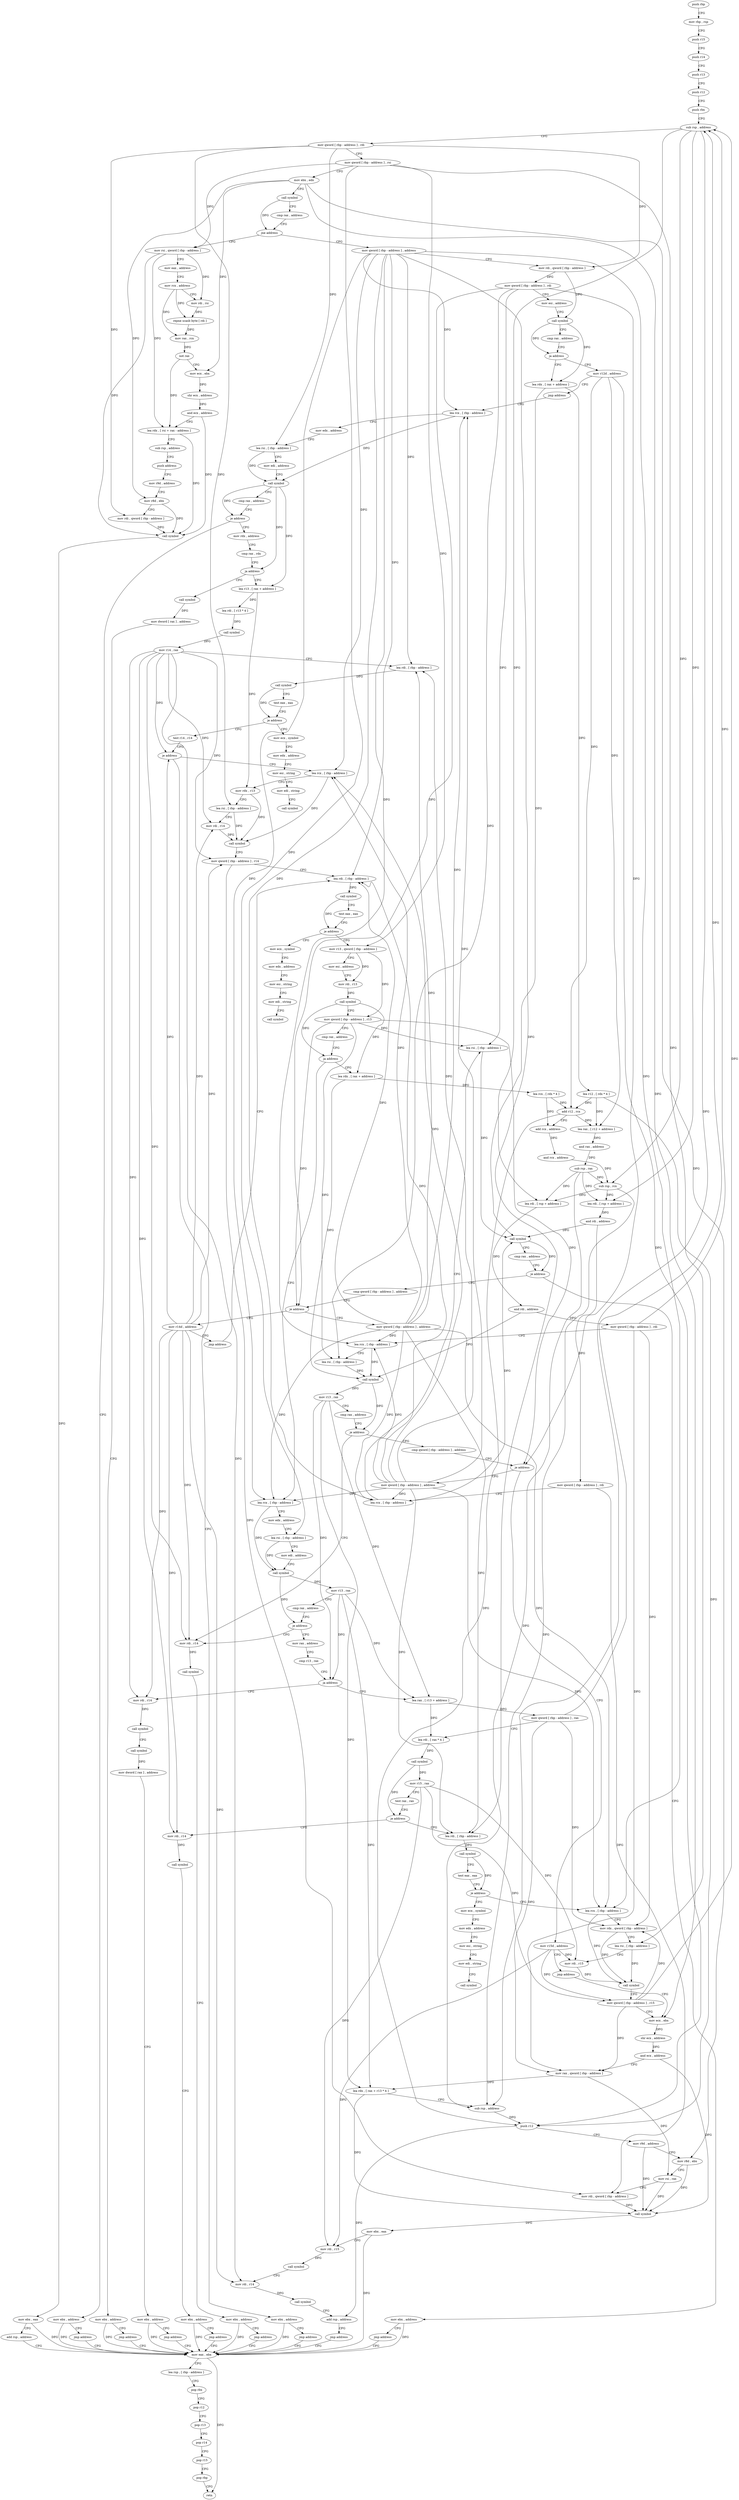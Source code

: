 digraph "func" {
"4391134" [label = "push rbp" ]
"4391135" [label = "mov rbp , rsp" ]
"4391138" [label = "push r15" ]
"4391140" [label = "push r14" ]
"4391142" [label = "push r13" ]
"4391144" [label = "push r12" ]
"4391146" [label = "push rbx" ]
"4391147" [label = "sub rsp , address" ]
"4391151" [label = "mov qword [ rbp - address ] , rdi" ]
"4391155" [label = "mov qword [ rbp - address ] , rsi" ]
"4391159" [label = "mov ebx , edx" ]
"4391161" [label = "call symbol" ]
"4391166" [label = "cmp rax , address" ]
"4391170" [label = "jne address" ]
"4391259" [label = "mov qword [ rbp - address ] , address" ]
"4391172" [label = "mov rsi , qword [ rbp - address ]" ]
"4391267" [label = "mov rdi , qword [ rbp - address ]" ]
"4391271" [label = "mov qword [ rbp - address ] , rdi" ]
"4391275" [label = "mov esi , address" ]
"4391280" [label = "call symbol" ]
"4391285" [label = "cmp rax , address" ]
"4391291" [label = "ja address" ]
"4391826" [label = "mov r12d , address" ]
"4391297" [label = "lea rdx , [ rax + address ]" ]
"4391176" [label = "mov eax , address" ]
"4391181" [label = "mov rcx , address" ]
"4391188" [label = "mov rdi , rsi" ]
"4391191" [label = "repne scasb byte [ rdi ]" ]
"4391193" [label = "mov rax , rcx" ]
"4391196" [label = "not rax" ]
"4391199" [label = "mov ecx , ebx" ]
"4391201" [label = "shr ecx , address" ]
"4391204" [label = "and ecx , address" ]
"4391207" [label = "lea rdx , [ rsi + rax - address ]" ]
"4391212" [label = "sub rsp , address" ]
"4391216" [label = "push address" ]
"4391218" [label = "mov r9d , address" ]
"4391224" [label = "mov r8d , ebx" ]
"4391227" [label = "mov rdi , qword [ rbp - address ]" ]
"4391231" [label = "call symbol" ]
"4391236" [label = "mov ebx , eax" ]
"4391238" [label = "add rsp , address" ]
"4391242" [label = "mov eax , ebx" ]
"4391832" [label = "jmp address" ]
"4391376" [label = "lea rcx , [ rbp - address ]" ]
"4391301" [label = "lea r12 , [ rdx * 4 ]" ]
"4391309" [label = "lea rax , [ r12 + address ]" ]
"4391314" [label = "and rax , address" ]
"4391318" [label = "sub rsp , rax" ]
"4391321" [label = "lea rdi , [ rsp + address ]" ]
"4391326" [label = "and rdi , address" ]
"4391330" [label = "mov qword [ rbp - address ] , rdi" ]
"4391334" [label = "lea rcx , [ rbp - address ]" ]
"4391338" [label = "lea rsi , [ rbp - address ]" ]
"4391342" [label = "call symbol" ]
"4391347" [label = "cmp rax , address" ]
"4391351" [label = "je address" ]
"4392020" [label = "mov ebx , address" ]
"4391357" [label = "cmp qword [ rbp - address ] , address" ]
"4391380" [label = "mov edx , address" ]
"4391385" [label = "lea rsi , [ rbp - address ]" ]
"4391389" [label = "mov edi , address" ]
"4391394" [label = "call symbol" ]
"4391399" [label = "cmp rax , address" ]
"4391403" [label = "je address" ]
"4392030" [label = "mov ebx , address" ]
"4391409" [label = "mov rdx , address" ]
"4392025" [label = "jmp address" ]
"4391362" [label = "je address" ]
"4391883" [label = "mov r14d , address" ]
"4391368" [label = "mov qword [ rbp - address ] , address" ]
"4392035" [label = "jmp address" ]
"4391419" [label = "cmp rax , rdx" ]
"4391422" [label = "ja address" ]
"4391837" [label = "call symbol" ]
"4391428" [label = "lea r13 , [ rax + address ]" ]
"4391244" [label = "lea rsp , [ rbp - address ]" ]
"4391248" [label = "pop rbx" ]
"4391249" [label = "pop r12" ]
"4391251" [label = "pop r13" ]
"4391253" [label = "pop r14" ]
"4391255" [label = "pop r15" ]
"4391257" [label = "pop rbp" ]
"4391258" [label = "retn" ]
"4391889" [label = "jmp address" ]
"4391497" [label = "lea rdi , [ rbp - address ]" ]
"4391842" [label = "mov dword [ rax ] , address" ]
"4391848" [label = "mov ebx , address" ]
"4391853" [label = "jmp address" ]
"4391432" [label = "lea rdi , [ r13 * 4 ]" ]
"4391440" [label = "call symbol" ]
"4391445" [label = "mov r14 , rax" ]
"4391448" [label = "lea rdi , [ rbp - address ]" ]
"4391452" [label = "call symbol" ]
"4391457" [label = "test eax , eax" ]
"4391459" [label = "je address" ]
"4391858" [label = "mov ecx , symbol" ]
"4391465" [label = "test r14 , r14" ]
"4391501" [label = "call symbol" ]
"4391506" [label = "test eax , eax" ]
"4391508" [label = "je address" ]
"4391894" [label = "mov ecx , symbol" ]
"4391514" [label = "mov r13 , qword [ rbp - address ]" ]
"4391863" [label = "mov edx , address" ]
"4391868" [label = "mov esi , string" ]
"4391873" [label = "mov edi , string" ]
"4391878" [label = "call symbol" ]
"4391468" [label = "je address" ]
"4392040" [label = "mov ebx , address" ]
"4391474" [label = "lea rcx , [ rbp - address ]" ]
"4391899" [label = "mov edx , address" ]
"4391904" [label = "mov esi , string" ]
"4391909" [label = "mov edi , string" ]
"4391914" [label = "call symbol" ]
"4391518" [label = "mov esi , address" ]
"4391523" [label = "mov rdi , r13" ]
"4391526" [label = "call symbol" ]
"4391531" [label = "mov qword [ rbp - address ] , r13" ]
"4391535" [label = "cmp rax , address" ]
"4391541" [label = "ja address" ]
"4391627" [label = "lea rcx , [ rbp - address ]" ]
"4391543" [label = "lea rdx , [ rax + address ]" ]
"4392045" [label = "jmp address" ]
"4391478" [label = "mov rdx , r13" ]
"4391481" [label = "lea rsi , [ rbp - address ]" ]
"4391485" [label = "mov rdi , r14" ]
"4391488" [label = "call symbol" ]
"4391493" [label = "mov qword [ rbp - address ] , r14" ]
"4391631" [label = "mov edx , address" ]
"4391636" [label = "lea rsi , [ rbp - address ]" ]
"4391640" [label = "mov edi , address" ]
"4391645" [label = "call symbol" ]
"4391650" [label = "mov r13 , rax" ]
"4391653" [label = "cmp rax , address" ]
"4391657" [label = "je address" ]
"4391919" [label = "mov rdi , r14" ]
"4391663" [label = "mov rax , address" ]
"4391547" [label = "lea rcx , [ rdx * 4 ]" ]
"4391555" [label = "add r12 , rcx" ]
"4391558" [label = "add rcx , address" ]
"4391562" [label = "and rcx , address" ]
"4391566" [label = "sub rsp , rcx" ]
"4391569" [label = "lea rdi , [ rsp + address ]" ]
"4391574" [label = "and rdi , address" ]
"4391578" [label = "mov qword [ rbp - address ] , rdi" ]
"4391582" [label = "lea rcx , [ rbp - address ]" ]
"4391586" [label = "lea rsi , [ rbp - address ]" ]
"4391590" [label = "call symbol" ]
"4391595" [label = "mov r13 , rax" ]
"4391598" [label = "cmp rax , address" ]
"4391602" [label = "je address" ]
"4391608" [label = "cmp qword [ rbp - address ] , address" ]
"4391922" [label = "call symbol" ]
"4391927" [label = "mov ebx , address" ]
"4391932" [label = "jmp address" ]
"4391673" [label = "cmp r13 , rax" ]
"4391676" [label = "ja address" ]
"4391937" [label = "mov rdi , r14" ]
"4391682" [label = "lea rax , [ r13 + address ]" ]
"4391613" [label = "je address" ]
"4392009" [label = "mov r15d , address" ]
"4391619" [label = "mov qword [ rbp - address ] , address" ]
"4391940" [label = "call symbol" ]
"4391945" [label = "call symbol" ]
"4391950" [label = "mov dword [ rax ] , address" ]
"4391956" [label = "mov ebx , address" ]
"4391961" [label = "jmp address" ]
"4391686" [label = "mov qword [ rbp - address ] , rax" ]
"4391690" [label = "lea rdi , [ rax * 4 ]" ]
"4391698" [label = "call symbol" ]
"4391703" [label = "mov r15 , rax" ]
"4391706" [label = "test rax , rax" ]
"4391709" [label = "je address" ]
"4391966" [label = "mov rdi , r14" ]
"4391715" [label = "lea rdi , [ rbp - address ]" ]
"4392015" [label = "jmp address" ]
"4391756" [label = "mov ecx , ebx" ]
"4391969" [label = "call symbol" ]
"4391974" [label = "mov ebx , address" ]
"4391979" [label = "jmp address" ]
"4391719" [label = "call symbol" ]
"4391724" [label = "test eax , eax" ]
"4391726" [label = "je address" ]
"4391984" [label = "mov ecx , symbol" ]
"4391732" [label = "lea rcx , [ rbp - address ]" ]
"4391758" [label = "shr ecx , address" ]
"4391761" [label = "and ecx , address" ]
"4391764" [label = "mov rax , qword [ rbp - address ]" ]
"4391768" [label = "lea rdx , [ rax + r13 * 4 ]" ]
"4391772" [label = "sub rsp , address" ]
"4391776" [label = "push r12" ]
"4391778" [label = "mov r9d , address" ]
"4391784" [label = "mov r8d , ebx" ]
"4391787" [label = "mov rsi , rax" ]
"4391790" [label = "mov rdi , qword [ rbp - address ]" ]
"4391794" [label = "call symbol" ]
"4391799" [label = "mov ebx , eax" ]
"4391801" [label = "mov rdi , r15" ]
"4391804" [label = "call symbol" ]
"4391809" [label = "mov rdi , r14" ]
"4391812" [label = "call symbol" ]
"4391817" [label = "add rsp , address" ]
"4391821" [label = "jmp address" ]
"4391989" [label = "mov edx , address" ]
"4391994" [label = "mov esi , string" ]
"4391999" [label = "mov edi , string" ]
"4392004" [label = "call symbol" ]
"4391736" [label = "mov rdx , qword [ rbp - address ]" ]
"4391740" [label = "lea rsi , [ rbp - address ]" ]
"4391744" [label = "mov rdi , r15" ]
"4391747" [label = "call symbol" ]
"4391752" [label = "mov qword [ rbp - address ] , r15" ]
"4391134" -> "4391135" [ label = "CFG" ]
"4391135" -> "4391138" [ label = "CFG" ]
"4391138" -> "4391140" [ label = "CFG" ]
"4391140" -> "4391142" [ label = "CFG" ]
"4391142" -> "4391144" [ label = "CFG" ]
"4391144" -> "4391146" [ label = "CFG" ]
"4391146" -> "4391147" [ label = "CFG" ]
"4391147" -> "4391151" [ label = "CFG" ]
"4391147" -> "4391321" [ label = "DFG" ]
"4391147" -> "4391566" [ label = "DFG" ]
"4391147" -> "4391569" [ label = "DFG" ]
"4391147" -> "4391772" [ label = "DFG" ]
"4391151" -> "4391155" [ label = "CFG" ]
"4391151" -> "4391267" [ label = "DFG" ]
"4391151" -> "4391227" [ label = "DFG" ]
"4391151" -> "4391385" [ label = "DFG" ]
"4391151" -> "4391481" [ label = "DFG" ]
"4391155" -> "4391159" [ label = "CFG" ]
"4391155" -> "4391172" [ label = "DFG" ]
"4391155" -> "4391514" [ label = "DFG" ]
"4391155" -> "4391636" [ label = "DFG" ]
"4391155" -> "4391740" [ label = "DFG" ]
"4391159" -> "4391161" [ label = "CFG" ]
"4391159" -> "4391199" [ label = "DFG" ]
"4391159" -> "4391224" [ label = "DFG" ]
"4391159" -> "4391756" [ label = "DFG" ]
"4391159" -> "4391784" [ label = "DFG" ]
"4391161" -> "4391166" [ label = "CFG" ]
"4391161" -> "4391170" [ label = "DFG" ]
"4391166" -> "4391170" [ label = "CFG" ]
"4391170" -> "4391259" [ label = "CFG" ]
"4391170" -> "4391172" [ label = "CFG" ]
"4391259" -> "4391267" [ label = "CFG" ]
"4391259" -> "4391334" [ label = "DFG" ]
"4391259" -> "4391376" [ label = "DFG" ]
"4391259" -> "4391448" [ label = "DFG" ]
"4391259" -> "4391497" [ label = "DFG" ]
"4391259" -> "4391474" [ label = "DFG" ]
"4391259" -> "4391627" [ label = "DFG" ]
"4391259" -> "4391582" [ label = "DFG" ]
"4391259" -> "4391715" [ label = "DFG" ]
"4391259" -> "4391732" [ label = "DFG" ]
"4391172" -> "4391176" [ label = "CFG" ]
"4391172" -> "4391188" [ label = "DFG" ]
"4391172" -> "4391207" [ label = "DFG" ]
"4391172" -> "4391231" [ label = "DFG" ]
"4391267" -> "4391271" [ label = "DFG" ]
"4391267" -> "4391280" [ label = "DFG" ]
"4391271" -> "4391275" [ label = "CFG" ]
"4391271" -> "4391362" [ label = "DFG" ]
"4391271" -> "4391613" [ label = "DFG" ]
"4391271" -> "4391338" [ label = "DFG" ]
"4391271" -> "4391586" [ label = "DFG" ]
"4391275" -> "4391280" [ label = "CFG" ]
"4391280" -> "4391285" [ label = "CFG" ]
"4391280" -> "4391291" [ label = "DFG" ]
"4391280" -> "4391297" [ label = "DFG" ]
"4391285" -> "4391291" [ label = "CFG" ]
"4391291" -> "4391826" [ label = "CFG" ]
"4391291" -> "4391297" [ label = "CFG" ]
"4391826" -> "4391832" [ label = "CFG" ]
"4391826" -> "4391309" [ label = "DFG" ]
"4391826" -> "4391555" [ label = "DFG" ]
"4391826" -> "4391776" [ label = "DFG" ]
"4391297" -> "4391301" [ label = "DFG" ]
"4391297" -> "4391342" [ label = "DFG" ]
"4391176" -> "4391181" [ label = "CFG" ]
"4391181" -> "4391188" [ label = "CFG" ]
"4391181" -> "4391191" [ label = "DFG" ]
"4391181" -> "4391193" [ label = "DFG" ]
"4391188" -> "4391191" [ label = "DFG" ]
"4391191" -> "4391193" [ label = "DFG" ]
"4391193" -> "4391196" [ label = "DFG" ]
"4391196" -> "4391199" [ label = "CFG" ]
"4391196" -> "4391207" [ label = "DFG" ]
"4391199" -> "4391201" [ label = "DFG" ]
"4391201" -> "4391204" [ label = "DFG" ]
"4391204" -> "4391207" [ label = "CFG" ]
"4391204" -> "4391231" [ label = "DFG" ]
"4391207" -> "4391212" [ label = "CFG" ]
"4391207" -> "4391231" [ label = "DFG" ]
"4391212" -> "4391216" [ label = "CFG" ]
"4391216" -> "4391218" [ label = "CFG" ]
"4391218" -> "4391224" [ label = "CFG" ]
"4391224" -> "4391227" [ label = "CFG" ]
"4391224" -> "4391231" [ label = "DFG" ]
"4391227" -> "4391231" [ label = "DFG" ]
"4391231" -> "4391236" [ label = "DFG" ]
"4391236" -> "4391238" [ label = "CFG" ]
"4391236" -> "4391242" [ label = "DFG" ]
"4391238" -> "4391242" [ label = "CFG" ]
"4391242" -> "4391244" [ label = "CFG" ]
"4391242" -> "4391258" [ label = "DFG" ]
"4391832" -> "4391376" [ label = "CFG" ]
"4391376" -> "4391380" [ label = "CFG" ]
"4391376" -> "4391394" [ label = "DFG" ]
"4391301" -> "4391309" [ label = "DFG" ]
"4391301" -> "4391555" [ label = "DFG" ]
"4391301" -> "4391776" [ label = "DFG" ]
"4391309" -> "4391314" [ label = "DFG" ]
"4391314" -> "4391318" [ label = "DFG" ]
"4391318" -> "4391321" [ label = "DFG" ]
"4391318" -> "4391566" [ label = "DFG" ]
"4391318" -> "4391569" [ label = "DFG" ]
"4391318" -> "4391772" [ label = "DFG" ]
"4391321" -> "4391326" [ label = "DFG" ]
"4391326" -> "4391330" [ label = "DFG" ]
"4391326" -> "4391342" [ label = "DFG" ]
"4391330" -> "4391334" [ label = "CFG" ]
"4391330" -> "4391790" [ label = "DFG" ]
"4391334" -> "4391338" [ label = "CFG" ]
"4391334" -> "4391342" [ label = "DFG" ]
"4391338" -> "4391342" [ label = "DFG" ]
"4391342" -> "4391347" [ label = "CFG" ]
"4391342" -> "4391351" [ label = "DFG" ]
"4391347" -> "4391351" [ label = "CFG" ]
"4391351" -> "4392020" [ label = "CFG" ]
"4391351" -> "4391357" [ label = "CFG" ]
"4392020" -> "4392025" [ label = "CFG" ]
"4392020" -> "4391242" [ label = "DFG" ]
"4391357" -> "4391362" [ label = "CFG" ]
"4391380" -> "4391385" [ label = "CFG" ]
"4391385" -> "4391389" [ label = "CFG" ]
"4391385" -> "4391394" [ label = "DFG" ]
"4391389" -> "4391394" [ label = "CFG" ]
"4391394" -> "4391399" [ label = "CFG" ]
"4391394" -> "4391403" [ label = "DFG" ]
"4391394" -> "4391422" [ label = "DFG" ]
"4391394" -> "4391428" [ label = "DFG" ]
"4391399" -> "4391403" [ label = "CFG" ]
"4391403" -> "4392030" [ label = "CFG" ]
"4391403" -> "4391409" [ label = "CFG" ]
"4392030" -> "4392035" [ label = "CFG" ]
"4392030" -> "4391242" [ label = "DFG" ]
"4391409" -> "4391419" [ label = "CFG" ]
"4392025" -> "4391242" [ label = "CFG" ]
"4391362" -> "4391883" [ label = "CFG" ]
"4391362" -> "4391368" [ label = "CFG" ]
"4391883" -> "4391889" [ label = "CFG" ]
"4391883" -> "4391468" [ label = "DFG" ]
"4391883" -> "4391485" [ label = "DFG" ]
"4391883" -> "4391493" [ label = "DFG" ]
"4391883" -> "4391919" [ label = "DFG" ]
"4391883" -> "4391937" [ label = "DFG" ]
"4391883" -> "4391966" [ label = "DFG" ]
"4391883" -> "4391809" [ label = "DFG" ]
"4391368" -> "4391376" [ label = "DFG" ]
"4391368" -> "4391334" [ label = "DFG" ]
"4391368" -> "4391448" [ label = "DFG" ]
"4391368" -> "4391497" [ label = "DFG" ]
"4391368" -> "4391474" [ label = "DFG" ]
"4391368" -> "4391627" [ label = "DFG" ]
"4391368" -> "4391582" [ label = "DFG" ]
"4391368" -> "4391715" [ label = "DFG" ]
"4391368" -> "4391732" [ label = "DFG" ]
"4392035" -> "4391242" [ label = "CFG" ]
"4391419" -> "4391422" [ label = "CFG" ]
"4391422" -> "4391837" [ label = "CFG" ]
"4391422" -> "4391428" [ label = "CFG" ]
"4391837" -> "4391842" [ label = "DFG" ]
"4391428" -> "4391432" [ label = "DFG" ]
"4391428" -> "4391478" [ label = "DFG" ]
"4391244" -> "4391248" [ label = "CFG" ]
"4391248" -> "4391249" [ label = "CFG" ]
"4391249" -> "4391251" [ label = "CFG" ]
"4391251" -> "4391253" [ label = "CFG" ]
"4391253" -> "4391255" [ label = "CFG" ]
"4391255" -> "4391257" [ label = "CFG" ]
"4391257" -> "4391258" [ label = "CFG" ]
"4391889" -> "4391497" [ label = "CFG" ]
"4391497" -> "4391501" [ label = "DFG" ]
"4391842" -> "4391848" [ label = "CFG" ]
"4391848" -> "4391853" [ label = "CFG" ]
"4391848" -> "4391242" [ label = "DFG" ]
"4391853" -> "4391242" [ label = "CFG" ]
"4391432" -> "4391440" [ label = "DFG" ]
"4391440" -> "4391445" [ label = "DFG" ]
"4391445" -> "4391448" [ label = "CFG" ]
"4391445" -> "4391468" [ label = "DFG" ]
"4391445" -> "4391485" [ label = "DFG" ]
"4391445" -> "4391493" [ label = "DFG" ]
"4391445" -> "4391919" [ label = "DFG" ]
"4391445" -> "4391937" [ label = "DFG" ]
"4391445" -> "4391966" [ label = "DFG" ]
"4391445" -> "4391809" [ label = "DFG" ]
"4391448" -> "4391452" [ label = "DFG" ]
"4391452" -> "4391457" [ label = "CFG" ]
"4391452" -> "4391459" [ label = "DFG" ]
"4391457" -> "4391459" [ label = "CFG" ]
"4391459" -> "4391858" [ label = "CFG" ]
"4391459" -> "4391465" [ label = "CFG" ]
"4391858" -> "4391863" [ label = "CFG" ]
"4391465" -> "4391468" [ label = "CFG" ]
"4391501" -> "4391506" [ label = "CFG" ]
"4391501" -> "4391508" [ label = "DFG" ]
"4391506" -> "4391508" [ label = "CFG" ]
"4391508" -> "4391894" [ label = "CFG" ]
"4391508" -> "4391514" [ label = "CFG" ]
"4391894" -> "4391899" [ label = "CFG" ]
"4391514" -> "4391518" [ label = "CFG" ]
"4391514" -> "4391523" [ label = "DFG" ]
"4391514" -> "4391531" [ label = "DFG" ]
"4391863" -> "4391868" [ label = "CFG" ]
"4391868" -> "4391873" [ label = "CFG" ]
"4391873" -> "4391878" [ label = "CFG" ]
"4391468" -> "4392040" [ label = "CFG" ]
"4391468" -> "4391474" [ label = "CFG" ]
"4392040" -> "4392045" [ label = "CFG" ]
"4392040" -> "4391242" [ label = "DFG" ]
"4391474" -> "4391478" [ label = "CFG" ]
"4391474" -> "4391488" [ label = "DFG" ]
"4391899" -> "4391904" [ label = "CFG" ]
"4391904" -> "4391909" [ label = "CFG" ]
"4391909" -> "4391914" [ label = "CFG" ]
"4391518" -> "4391523" [ label = "CFG" ]
"4391523" -> "4391526" [ label = "DFG" ]
"4391526" -> "4391531" [ label = "CFG" ]
"4391526" -> "4391541" [ label = "DFG" ]
"4391526" -> "4391543" [ label = "DFG" ]
"4391531" -> "4391535" [ label = "CFG" ]
"4391531" -> "4391338" [ label = "DFG" ]
"4391531" -> "4391362" [ label = "DFG" ]
"4391531" -> "4391613" [ label = "DFG" ]
"4391531" -> "4391586" [ label = "DFG" ]
"4391535" -> "4391541" [ label = "CFG" ]
"4391541" -> "4391627" [ label = "CFG" ]
"4391541" -> "4391543" [ label = "CFG" ]
"4391627" -> "4391631" [ label = "CFG" ]
"4391627" -> "4391645" [ label = "DFG" ]
"4391543" -> "4391547" [ label = "DFG" ]
"4391543" -> "4391590" [ label = "DFG" ]
"4392045" -> "4391242" [ label = "CFG" ]
"4391478" -> "4391481" [ label = "CFG" ]
"4391478" -> "4391488" [ label = "DFG" ]
"4391481" -> "4391485" [ label = "CFG" ]
"4391481" -> "4391488" [ label = "DFG" ]
"4391485" -> "4391488" [ label = "DFG" ]
"4391488" -> "4391493" [ label = "CFG" ]
"4391493" -> "4391497" [ label = "CFG" ]
"4391493" -> "4391790" [ label = "DFG" ]
"4391631" -> "4391636" [ label = "CFG" ]
"4391636" -> "4391640" [ label = "CFG" ]
"4391636" -> "4391645" [ label = "DFG" ]
"4391640" -> "4391645" [ label = "CFG" ]
"4391645" -> "4391650" [ label = "DFG" ]
"4391645" -> "4391657" [ label = "DFG" ]
"4391650" -> "4391653" [ label = "CFG" ]
"4391650" -> "4391676" [ label = "DFG" ]
"4391650" -> "4391682" [ label = "DFG" ]
"4391650" -> "4391768" [ label = "DFG" ]
"4391653" -> "4391657" [ label = "CFG" ]
"4391657" -> "4391919" [ label = "CFG" ]
"4391657" -> "4391663" [ label = "CFG" ]
"4391919" -> "4391922" [ label = "DFG" ]
"4391663" -> "4391673" [ label = "CFG" ]
"4391547" -> "4391555" [ label = "DFG" ]
"4391547" -> "4391558" [ label = "DFG" ]
"4391555" -> "4391558" [ label = "CFG" ]
"4391555" -> "4391309" [ label = "DFG" ]
"4391555" -> "4391776" [ label = "DFG" ]
"4391558" -> "4391562" [ label = "DFG" ]
"4391562" -> "4391566" [ label = "DFG" ]
"4391566" -> "4391569" [ label = "DFG" ]
"4391566" -> "4391321" [ label = "DFG" ]
"4391566" -> "4391772" [ label = "DFG" ]
"4391569" -> "4391574" [ label = "DFG" ]
"4391574" -> "4391578" [ label = "DFG" ]
"4391574" -> "4391590" [ label = "DFG" ]
"4391578" -> "4391582" [ label = "CFG" ]
"4391578" -> "4391147" [ label = "DFG" ]
"4391578" -> "4391764" [ label = "DFG" ]
"4391578" -> "4391736" [ label = "DFG" ]
"4391582" -> "4391586" [ label = "CFG" ]
"4391582" -> "4391590" [ label = "DFG" ]
"4391586" -> "4391590" [ label = "DFG" ]
"4391590" -> "4391595" [ label = "DFG" ]
"4391590" -> "4391602" [ label = "DFG" ]
"4391595" -> "4391598" [ label = "CFG" ]
"4391595" -> "4391676" [ label = "DFG" ]
"4391595" -> "4391682" [ label = "DFG" ]
"4391595" -> "4391768" [ label = "DFG" ]
"4391598" -> "4391602" [ label = "CFG" ]
"4391602" -> "4391919" [ label = "CFG" ]
"4391602" -> "4391608" [ label = "CFG" ]
"4391608" -> "4391613" [ label = "CFG" ]
"4391922" -> "4391927" [ label = "CFG" ]
"4391927" -> "4391932" [ label = "CFG" ]
"4391927" -> "4391242" [ label = "DFG" ]
"4391932" -> "4391242" [ label = "CFG" ]
"4391673" -> "4391676" [ label = "CFG" ]
"4391676" -> "4391937" [ label = "CFG" ]
"4391676" -> "4391682" [ label = "CFG" ]
"4391937" -> "4391940" [ label = "DFG" ]
"4391682" -> "4391686" [ label = "DFG" ]
"4391682" -> "4391690" [ label = "DFG" ]
"4391613" -> "4392009" [ label = "CFG" ]
"4391613" -> "4391619" [ label = "CFG" ]
"4392009" -> "4392015" [ label = "CFG" ]
"4392009" -> "4391801" [ label = "DFG" ]
"4392009" -> "4391744" [ label = "DFG" ]
"4392009" -> "4391752" [ label = "DFG" ]
"4391619" -> "4391627" [ label = "DFG" ]
"4391619" -> "4391334" [ label = "DFG" ]
"4391619" -> "4391376" [ label = "DFG" ]
"4391619" -> "4391448" [ label = "DFG" ]
"4391619" -> "4391497" [ label = "DFG" ]
"4391619" -> "4391474" [ label = "DFG" ]
"4391619" -> "4391582" [ label = "DFG" ]
"4391619" -> "4391715" [ label = "DFG" ]
"4391619" -> "4391732" [ label = "DFG" ]
"4391940" -> "4391945" [ label = "CFG" ]
"4391945" -> "4391950" [ label = "DFG" ]
"4391950" -> "4391956" [ label = "CFG" ]
"4391956" -> "4391961" [ label = "CFG" ]
"4391956" -> "4391242" [ label = "DFG" ]
"4391961" -> "4391242" [ label = "CFG" ]
"4391686" -> "4391690" [ label = "CFG" ]
"4391686" -> "4391147" [ label = "DFG" ]
"4391686" -> "4391764" [ label = "DFG" ]
"4391686" -> "4391736" [ label = "DFG" ]
"4391690" -> "4391698" [ label = "DFG" ]
"4391698" -> "4391703" [ label = "DFG" ]
"4391698" -> "4391709" [ label = "DFG" ]
"4391703" -> "4391706" [ label = "CFG" ]
"4391703" -> "4391801" [ label = "DFG" ]
"4391703" -> "4391744" [ label = "DFG" ]
"4391703" -> "4391752" [ label = "DFG" ]
"4391706" -> "4391709" [ label = "CFG" ]
"4391709" -> "4391966" [ label = "CFG" ]
"4391709" -> "4391715" [ label = "CFG" ]
"4391966" -> "4391969" [ label = "DFG" ]
"4391715" -> "4391719" [ label = "DFG" ]
"4392015" -> "4391756" [ label = "CFG" ]
"4391756" -> "4391758" [ label = "DFG" ]
"4391969" -> "4391974" [ label = "CFG" ]
"4391974" -> "4391979" [ label = "CFG" ]
"4391974" -> "4391242" [ label = "DFG" ]
"4391979" -> "4391242" [ label = "CFG" ]
"4391719" -> "4391724" [ label = "CFG" ]
"4391719" -> "4391726" [ label = "DFG" ]
"4391724" -> "4391726" [ label = "CFG" ]
"4391726" -> "4391984" [ label = "CFG" ]
"4391726" -> "4391732" [ label = "CFG" ]
"4391984" -> "4391989" [ label = "CFG" ]
"4391732" -> "4391736" [ label = "CFG" ]
"4391732" -> "4391747" [ label = "DFG" ]
"4391758" -> "4391761" [ label = "DFG" ]
"4391761" -> "4391764" [ label = "CFG" ]
"4391761" -> "4391794" [ label = "DFG" ]
"4391764" -> "4391768" [ label = "DFG" ]
"4391764" -> "4391787" [ label = "DFG" ]
"4391768" -> "4391772" [ label = "CFG" ]
"4391768" -> "4391794" [ label = "DFG" ]
"4391772" -> "4391776" [ label = "DFG" ]
"4391776" -> "4391778" [ label = "CFG" ]
"4391776" -> "4391817" [ label = "DFG" ]
"4391778" -> "4391784" [ label = "CFG" ]
"4391778" -> "4391794" [ label = "DFG" ]
"4391784" -> "4391787" [ label = "CFG" ]
"4391784" -> "4391794" [ label = "DFG" ]
"4391787" -> "4391790" [ label = "CFG" ]
"4391787" -> "4391794" [ label = "DFG" ]
"4391790" -> "4391794" [ label = "DFG" ]
"4391794" -> "4391799" [ label = "DFG" ]
"4391799" -> "4391801" [ label = "CFG" ]
"4391799" -> "4391242" [ label = "DFG" ]
"4391801" -> "4391804" [ label = "DFG" ]
"4391804" -> "4391809" [ label = "CFG" ]
"4391809" -> "4391812" [ label = "DFG" ]
"4391812" -> "4391817" [ label = "CFG" ]
"4391817" -> "4391821" [ label = "CFG" ]
"4391821" -> "4391242" [ label = "CFG" ]
"4391989" -> "4391994" [ label = "CFG" ]
"4391994" -> "4391999" [ label = "CFG" ]
"4391999" -> "4392004" [ label = "CFG" ]
"4391736" -> "4391740" [ label = "CFG" ]
"4391736" -> "4391747" [ label = "DFG" ]
"4391740" -> "4391744" [ label = "CFG" ]
"4391740" -> "4391747" [ label = "DFG" ]
"4391744" -> "4391747" [ label = "DFG" ]
"4391747" -> "4391752" [ label = "CFG" ]
"4391752" -> "4391756" [ label = "CFG" ]
"4391752" -> "4391147" [ label = "DFG" ]
"4391752" -> "4391764" [ label = "DFG" ]
"4391752" -> "4391736" [ label = "DFG" ]
}
